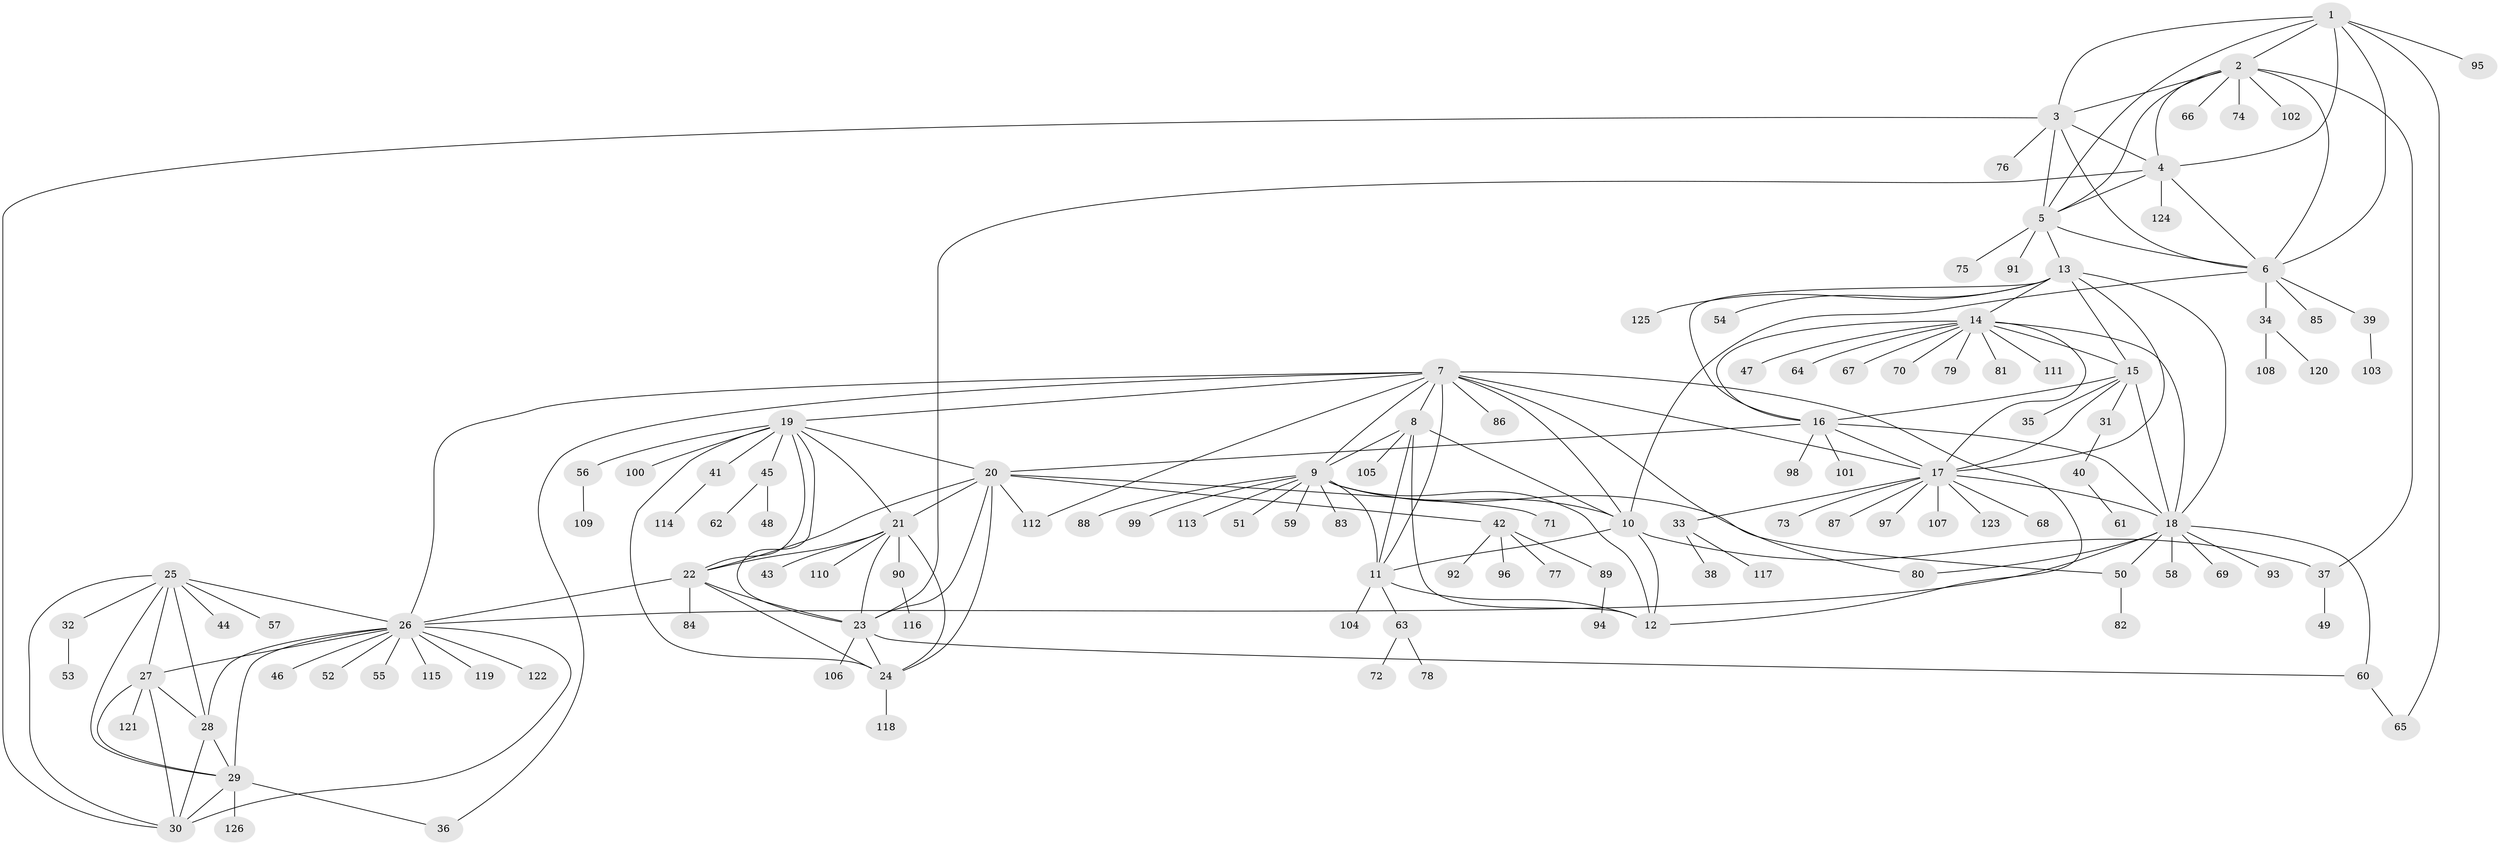 // Generated by graph-tools (version 1.1) at 2025/50/03/09/25 03:50:40]
// undirected, 126 vertices, 188 edges
graph export_dot {
graph [start="1"]
  node [color=gray90,style=filled];
  1;
  2;
  3;
  4;
  5;
  6;
  7;
  8;
  9;
  10;
  11;
  12;
  13;
  14;
  15;
  16;
  17;
  18;
  19;
  20;
  21;
  22;
  23;
  24;
  25;
  26;
  27;
  28;
  29;
  30;
  31;
  32;
  33;
  34;
  35;
  36;
  37;
  38;
  39;
  40;
  41;
  42;
  43;
  44;
  45;
  46;
  47;
  48;
  49;
  50;
  51;
  52;
  53;
  54;
  55;
  56;
  57;
  58;
  59;
  60;
  61;
  62;
  63;
  64;
  65;
  66;
  67;
  68;
  69;
  70;
  71;
  72;
  73;
  74;
  75;
  76;
  77;
  78;
  79;
  80;
  81;
  82;
  83;
  84;
  85;
  86;
  87;
  88;
  89;
  90;
  91;
  92;
  93;
  94;
  95;
  96;
  97;
  98;
  99;
  100;
  101;
  102;
  103;
  104;
  105;
  106;
  107;
  108;
  109;
  110;
  111;
  112;
  113;
  114;
  115;
  116;
  117;
  118;
  119;
  120;
  121;
  122;
  123;
  124;
  125;
  126;
  1 -- 2;
  1 -- 3;
  1 -- 4;
  1 -- 5;
  1 -- 6;
  1 -- 65;
  1 -- 95;
  2 -- 3;
  2 -- 4;
  2 -- 5;
  2 -- 6;
  2 -- 37;
  2 -- 66;
  2 -- 74;
  2 -- 102;
  3 -- 4;
  3 -- 5;
  3 -- 6;
  3 -- 30;
  3 -- 76;
  4 -- 5;
  4 -- 6;
  4 -- 23;
  4 -- 124;
  5 -- 6;
  5 -- 13;
  5 -- 75;
  5 -- 91;
  6 -- 10;
  6 -- 34;
  6 -- 39;
  6 -- 85;
  7 -- 8;
  7 -- 9;
  7 -- 10;
  7 -- 11;
  7 -- 12;
  7 -- 17;
  7 -- 19;
  7 -- 26;
  7 -- 36;
  7 -- 80;
  7 -- 86;
  7 -- 112;
  8 -- 9;
  8 -- 10;
  8 -- 11;
  8 -- 12;
  8 -- 105;
  9 -- 10;
  9 -- 11;
  9 -- 12;
  9 -- 50;
  9 -- 51;
  9 -- 59;
  9 -- 83;
  9 -- 88;
  9 -- 99;
  9 -- 113;
  10 -- 11;
  10 -- 12;
  10 -- 37;
  11 -- 12;
  11 -- 63;
  11 -- 104;
  13 -- 14;
  13 -- 15;
  13 -- 16;
  13 -- 17;
  13 -- 18;
  13 -- 54;
  13 -- 125;
  14 -- 15;
  14 -- 16;
  14 -- 17;
  14 -- 18;
  14 -- 47;
  14 -- 64;
  14 -- 67;
  14 -- 70;
  14 -- 79;
  14 -- 81;
  14 -- 111;
  15 -- 16;
  15 -- 17;
  15 -- 18;
  15 -- 31;
  15 -- 35;
  16 -- 17;
  16 -- 18;
  16 -- 20;
  16 -- 98;
  16 -- 101;
  17 -- 18;
  17 -- 33;
  17 -- 68;
  17 -- 73;
  17 -- 87;
  17 -- 97;
  17 -- 107;
  17 -- 123;
  18 -- 26;
  18 -- 50;
  18 -- 58;
  18 -- 60;
  18 -- 69;
  18 -- 80;
  18 -- 93;
  19 -- 20;
  19 -- 21;
  19 -- 22;
  19 -- 23;
  19 -- 24;
  19 -- 41;
  19 -- 45;
  19 -- 56;
  19 -- 100;
  20 -- 21;
  20 -- 22;
  20 -- 23;
  20 -- 24;
  20 -- 42;
  20 -- 71;
  20 -- 112;
  21 -- 22;
  21 -- 23;
  21 -- 24;
  21 -- 43;
  21 -- 90;
  21 -- 110;
  22 -- 23;
  22 -- 24;
  22 -- 26;
  22 -- 84;
  23 -- 24;
  23 -- 60;
  23 -- 106;
  24 -- 118;
  25 -- 26;
  25 -- 27;
  25 -- 28;
  25 -- 29;
  25 -- 30;
  25 -- 32;
  25 -- 44;
  25 -- 57;
  26 -- 27;
  26 -- 28;
  26 -- 29;
  26 -- 30;
  26 -- 46;
  26 -- 52;
  26 -- 55;
  26 -- 115;
  26 -- 119;
  26 -- 122;
  27 -- 28;
  27 -- 29;
  27 -- 30;
  27 -- 121;
  28 -- 29;
  28 -- 30;
  29 -- 30;
  29 -- 36;
  29 -- 126;
  31 -- 40;
  32 -- 53;
  33 -- 38;
  33 -- 117;
  34 -- 108;
  34 -- 120;
  37 -- 49;
  39 -- 103;
  40 -- 61;
  41 -- 114;
  42 -- 77;
  42 -- 89;
  42 -- 92;
  42 -- 96;
  45 -- 48;
  45 -- 62;
  50 -- 82;
  56 -- 109;
  60 -- 65;
  63 -- 72;
  63 -- 78;
  89 -- 94;
  90 -- 116;
}
